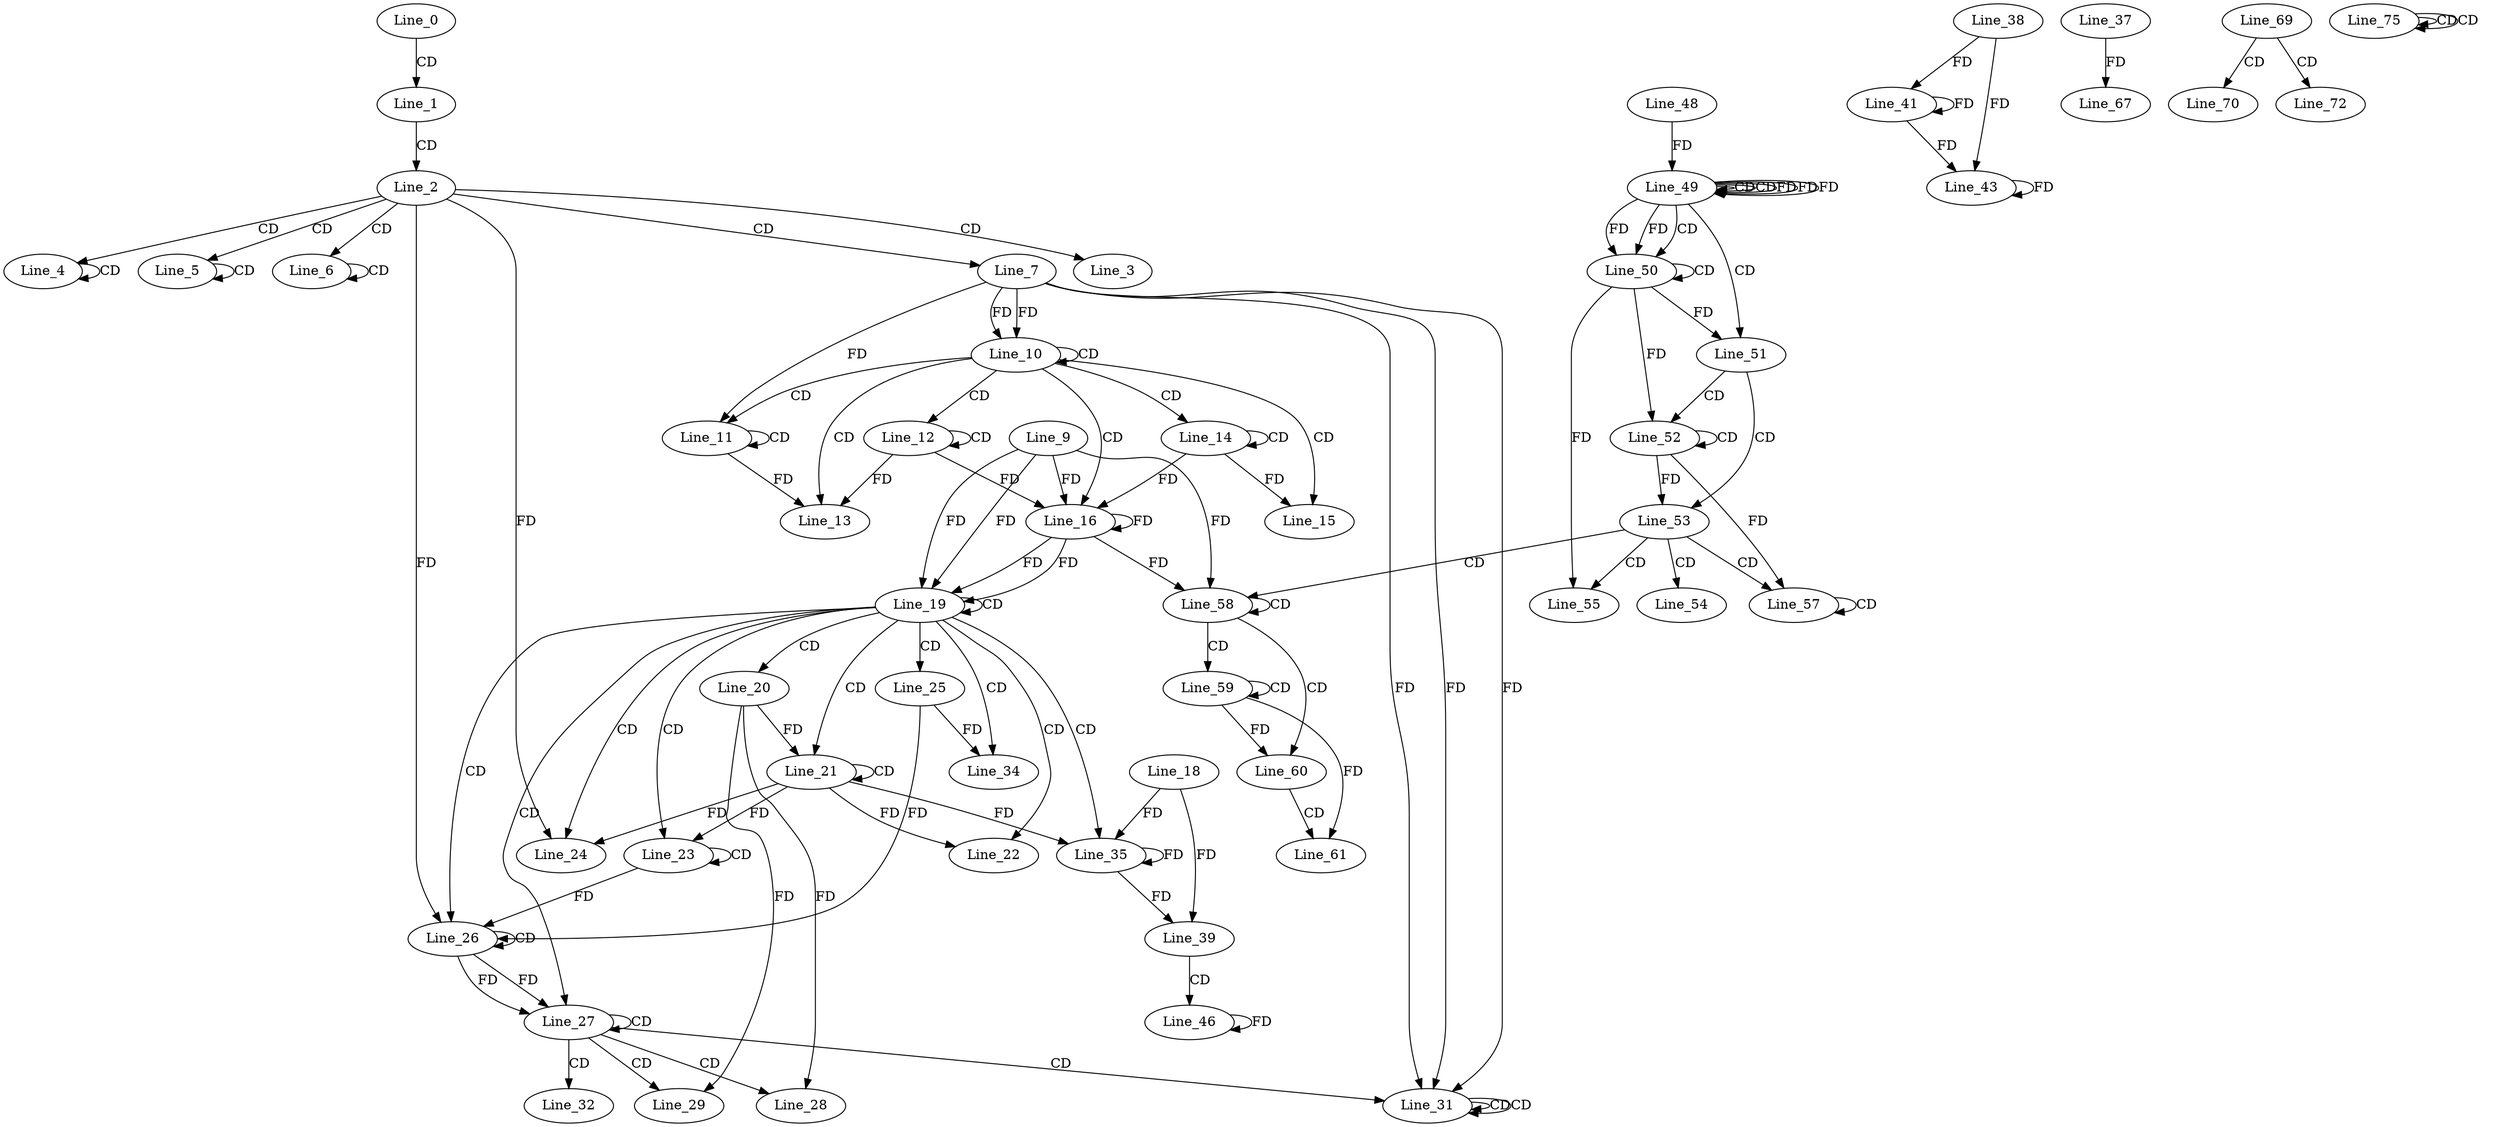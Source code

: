 digraph G {
  Line_0;
  Line_1;
  Line_2;
  Line_3;
  Line_4;
  Line_4;
  Line_5;
  Line_5;
  Line_6;
  Line_6;
  Line_7;
  Line_10;
  Line_10;
  Line_11;
  Line_11;
  Line_12;
  Line_12;
  Line_13;
  Line_14;
  Line_14;
  Line_15;
  Line_16;
  Line_9;
  Line_16;
  Line_19;
  Line_19;
  Line_20;
  Line_21;
  Line_21;
  Line_22;
  Line_23;
  Line_23;
  Line_24;
  Line_24;
  Line_25;
  Line_26;
  Line_26;
  Line_27;
  Line_27;
  Line_28;
  Line_28;
  Line_29;
  Line_29;
  Line_31;
  Line_31;
  Line_31;
  Line_32;
  Line_34;
  Line_35;
  Line_18;
  Line_35;
  Line_39;
  Line_38;
  Line_41;
  Line_43;
  Line_46;
  Line_49;
  Line_49;
  Line_49;
  Line_48;
  Line_49;
  Line_49;
  Line_50;
  Line_50;
  Line_51;
  Line_52;
  Line_52;
  Line_53;
  Line_54;
  Line_55;
  Line_57;
  Line_57;
  Line_58;
  Line_58;
  Line_59;
  Line_59;
  Line_60;
  Line_61;
  Line_37;
  Line_67;
  Line_69;
  Line_70;
  Line_72;
  Line_75;
  Line_75;
  Line_75;
  Line_0 -> Line_1 [ label="CD" ];
  Line_1 -> Line_2 [ label="CD" ];
  Line_2 -> Line_3 [ label="CD" ];
  Line_2 -> Line_4 [ label="CD" ];
  Line_4 -> Line_4 [ label="CD" ];
  Line_2 -> Line_5 [ label="CD" ];
  Line_5 -> Line_5 [ label="CD" ];
  Line_2 -> Line_6 [ label="CD" ];
  Line_6 -> Line_6 [ label="CD" ];
  Line_2 -> Line_7 [ label="CD" ];
  Line_7 -> Line_10 [ label="FD" ];
  Line_10 -> Line_10 [ label="CD" ];
  Line_7 -> Line_10 [ label="FD" ];
  Line_10 -> Line_11 [ label="CD" ];
  Line_11 -> Line_11 [ label="CD" ];
  Line_7 -> Line_11 [ label="FD" ];
  Line_10 -> Line_12 [ label="CD" ];
  Line_12 -> Line_12 [ label="CD" ];
  Line_10 -> Line_13 [ label="CD" ];
  Line_12 -> Line_13 [ label="FD" ];
  Line_11 -> Line_13 [ label="FD" ];
  Line_10 -> Line_14 [ label="CD" ];
  Line_14 -> Line_14 [ label="CD" ];
  Line_10 -> Line_15 [ label="CD" ];
  Line_14 -> Line_15 [ label="FD" ];
  Line_10 -> Line_16 [ label="CD" ];
  Line_9 -> Line_16 [ label="FD" ];
  Line_16 -> Line_16 [ label="FD" ];
  Line_14 -> Line_16 [ label="FD" ];
  Line_12 -> Line_16 [ label="FD" ];
  Line_9 -> Line_19 [ label="FD" ];
  Line_16 -> Line_19 [ label="FD" ];
  Line_19 -> Line_19 [ label="CD" ];
  Line_9 -> Line_19 [ label="FD" ];
  Line_16 -> Line_19 [ label="FD" ];
  Line_19 -> Line_20 [ label="CD" ];
  Line_19 -> Line_21 [ label="CD" ];
  Line_21 -> Line_21 [ label="CD" ];
  Line_20 -> Line_21 [ label="FD" ];
  Line_19 -> Line_22 [ label="CD" ];
  Line_21 -> Line_22 [ label="FD" ];
  Line_19 -> Line_23 [ label="CD" ];
  Line_23 -> Line_23 [ label="CD" ];
  Line_21 -> Line_23 [ label="FD" ];
  Line_19 -> Line_24 [ label="CD" ];
  Line_2 -> Line_24 [ label="FD" ];
  Line_21 -> Line_24 [ label="FD" ];
  Line_19 -> Line_25 [ label="CD" ];
  Line_19 -> Line_26 [ label="CD" ];
  Line_26 -> Line_26 [ label="CD" ];
  Line_2 -> Line_26 [ label="FD" ];
  Line_23 -> Line_26 [ label="FD" ];
  Line_25 -> Line_26 [ label="FD" ];
  Line_19 -> Line_27 [ label="CD" ];
  Line_26 -> Line_27 [ label="FD" ];
  Line_27 -> Line_27 [ label="CD" ];
  Line_26 -> Line_27 [ label="FD" ];
  Line_27 -> Line_28 [ label="CD" ];
  Line_20 -> Line_28 [ label="FD" ];
  Line_27 -> Line_29 [ label="CD" ];
  Line_20 -> Line_29 [ label="FD" ];
  Line_27 -> Line_31 [ label="CD" ];
  Line_7 -> Line_31 [ label="FD" ];
  Line_31 -> Line_31 [ label="CD" ];
  Line_7 -> Line_31 [ label="FD" ];
  Line_31 -> Line_31 [ label="CD" ];
  Line_7 -> Line_31 [ label="FD" ];
  Line_27 -> Line_32 [ label="CD" ];
  Line_19 -> Line_34 [ label="CD" ];
  Line_25 -> Line_34 [ label="FD" ];
  Line_19 -> Line_35 [ label="CD" ];
  Line_18 -> Line_35 [ label="FD" ];
  Line_35 -> Line_35 [ label="FD" ];
  Line_21 -> Line_35 [ label="FD" ];
  Line_18 -> Line_39 [ label="FD" ];
  Line_35 -> Line_39 [ label="FD" ];
  Line_38 -> Line_41 [ label="FD" ];
  Line_41 -> Line_41 [ label="FD" ];
  Line_38 -> Line_43 [ label="FD" ];
  Line_41 -> Line_43 [ label="FD" ];
  Line_43 -> Line_43 [ label="FD" ];
  Line_39 -> Line_46 [ label="CD" ];
  Line_46 -> Line_46 [ label="FD" ];
  Line_49 -> Line_49 [ label="CD" ];
  Line_49 -> Line_49 [ label="CD" ];
  Line_48 -> Line_49 [ label="FD" ];
  Line_49 -> Line_49 [ label="FD" ];
  Line_49 -> Line_50 [ label="CD" ];
  Line_50 -> Line_50 [ label="CD" ];
  Line_49 -> Line_50 [ label="FD" ];
  Line_49 -> Line_50 [ label="FD" ];
  Line_49 -> Line_51 [ label="CD" ];
  Line_50 -> Line_51 [ label="FD" ];
  Line_51 -> Line_52 [ label="CD" ];
  Line_52 -> Line_52 [ label="CD" ];
  Line_50 -> Line_52 [ label="FD" ];
  Line_51 -> Line_53 [ label="CD" ];
  Line_52 -> Line_53 [ label="FD" ];
  Line_53 -> Line_54 [ label="CD" ];
  Line_53 -> Line_55 [ label="CD" ];
  Line_50 -> Line_55 [ label="FD" ];
  Line_53 -> Line_57 [ label="CD" ];
  Line_57 -> Line_57 [ label="CD" ];
  Line_52 -> Line_57 [ label="FD" ];
  Line_53 -> Line_58 [ label="CD" ];
  Line_58 -> Line_58 [ label="CD" ];
  Line_9 -> Line_58 [ label="FD" ];
  Line_16 -> Line_58 [ label="FD" ];
  Line_58 -> Line_59 [ label="CD" ];
  Line_59 -> Line_59 [ label="CD" ];
  Line_58 -> Line_60 [ label="CD" ];
  Line_59 -> Line_60 [ label="FD" ];
  Line_60 -> Line_61 [ label="CD" ];
  Line_59 -> Line_61 [ label="FD" ];
  Line_37 -> Line_67 [ label="FD" ];
  Line_69 -> Line_70 [ label="CD" ];
  Line_69 -> Line_72 [ label="CD" ];
  Line_75 -> Line_75 [ label="CD" ];
  Line_75 -> Line_75 [ label="CD" ];
  Line_49 -> Line_49 [ label="FD" ];
  Line_49 -> Line_49 [ label="FD" ];
}
